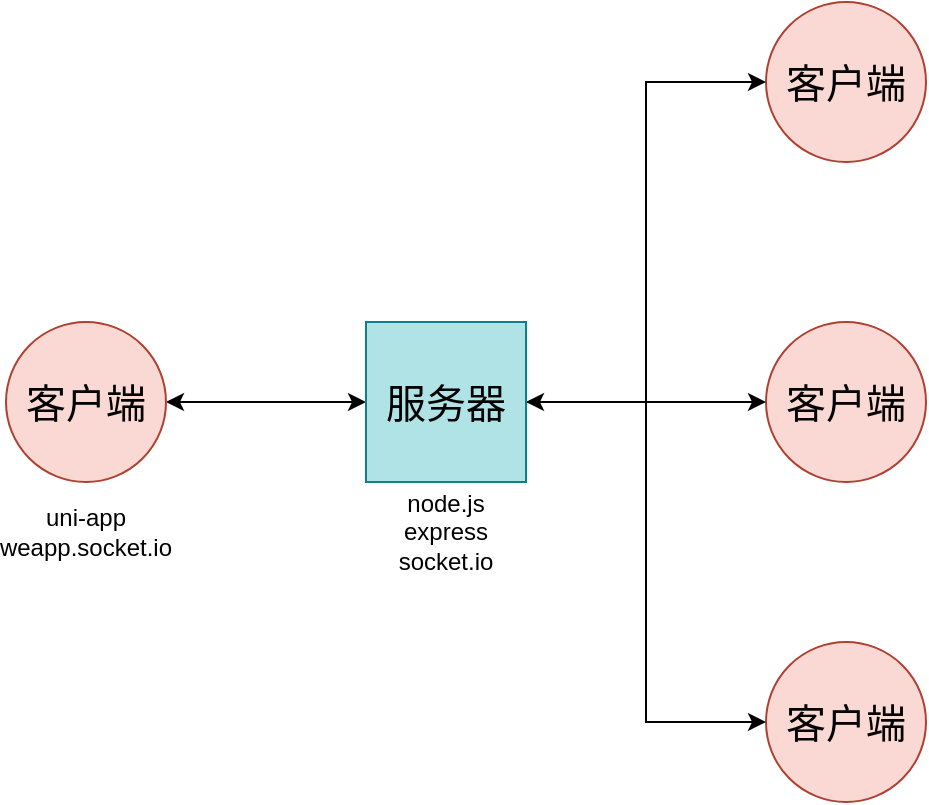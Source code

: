 <mxfile version="21.6.8" type="device">
  <diagram name="第 1 页" id="1HiN1_PNhQZ_fYjnmEiC">
    <mxGraphModel dx="1018" dy="672" grid="1" gridSize="10" guides="1" tooltips="1" connect="1" arrows="1" fold="1" page="1" pageScale="1" pageWidth="827" pageHeight="1169" math="0" shadow="0">
      <root>
        <mxCell id="0" />
        <mxCell id="1" parent="0" />
        <mxCell id="KMZQB-fk8LDtLsTNMtub-6" style="edgeStyle=orthogonalEdgeStyle;rounded=0;orthogonalLoop=1;jettySize=auto;html=1;entryX=0;entryY=0.5;entryDx=0;entryDy=0;startArrow=classic;startFill=1;" edge="1" parent="1" source="KMZQB-fk8LDtLsTNMtub-1" target="KMZQB-fk8LDtLsTNMtub-5">
          <mxGeometry relative="1" as="geometry" />
        </mxCell>
        <mxCell id="KMZQB-fk8LDtLsTNMtub-1" value="客户端" style="ellipse;whiteSpace=wrap;html=1;aspect=fixed;fillColor=#fad9d5;strokeColor=#ae4132;fontColor=#000000;fontFamily=楷体;fontSize=20;" vertex="1" parent="1">
          <mxGeometry x="60" y="200" width="80" height="80" as="geometry" />
        </mxCell>
        <mxCell id="KMZQB-fk8LDtLsTNMtub-2" value="客户端" style="ellipse;whiteSpace=wrap;html=1;aspect=fixed;fillColor=#fad9d5;strokeColor=#ae4132;fontColor=#000000;fontFamily=楷体;fontSize=20;" vertex="1" parent="1">
          <mxGeometry x="440" y="40" width="80" height="80" as="geometry" />
        </mxCell>
        <mxCell id="KMZQB-fk8LDtLsTNMtub-3" value="客户端" style="ellipse;whiteSpace=wrap;html=1;aspect=fixed;fillColor=#fad9d5;strokeColor=#ae4132;fontColor=#000000;fontFamily=楷体;fontSize=20;" vertex="1" parent="1">
          <mxGeometry x="440" y="200" width="80" height="80" as="geometry" />
        </mxCell>
        <mxCell id="KMZQB-fk8LDtLsTNMtub-4" value="客户端" style="ellipse;whiteSpace=wrap;html=1;aspect=fixed;fillColor=#fad9d5;strokeColor=#ae4132;fontColor=#000000;fontFamily=楷体;fontSize=20;" vertex="1" parent="1">
          <mxGeometry x="440" y="360" width="80" height="80" as="geometry" />
        </mxCell>
        <mxCell id="KMZQB-fk8LDtLsTNMtub-10" style="edgeStyle=orthogonalEdgeStyle;rounded=0;orthogonalLoop=1;jettySize=auto;html=1;entryX=0;entryY=0.5;entryDx=0;entryDy=0;" edge="1" parent="1" source="KMZQB-fk8LDtLsTNMtub-5" target="KMZQB-fk8LDtLsTNMtub-2">
          <mxGeometry relative="1" as="geometry" />
        </mxCell>
        <mxCell id="KMZQB-fk8LDtLsTNMtub-11" style="edgeStyle=orthogonalEdgeStyle;rounded=0;orthogonalLoop=1;jettySize=auto;html=1;entryX=0;entryY=0.5;entryDx=0;entryDy=0;startArrow=classic;startFill=1;" edge="1" parent="1" source="KMZQB-fk8LDtLsTNMtub-5" target="KMZQB-fk8LDtLsTNMtub-3">
          <mxGeometry relative="1" as="geometry" />
        </mxCell>
        <mxCell id="KMZQB-fk8LDtLsTNMtub-12" style="edgeStyle=orthogonalEdgeStyle;rounded=0;orthogonalLoop=1;jettySize=auto;html=1;entryX=0;entryY=0.5;entryDx=0;entryDy=0;" edge="1" parent="1" source="KMZQB-fk8LDtLsTNMtub-5" target="KMZQB-fk8LDtLsTNMtub-4">
          <mxGeometry relative="1" as="geometry" />
        </mxCell>
        <mxCell id="KMZQB-fk8LDtLsTNMtub-5" value="服务器" style="whiteSpace=wrap;html=1;aspect=fixed;fontFamily=楷体;fontSize=20;fillColor=#b0e3e6;strokeColor=#0e8088;fontColor=#000000;" vertex="1" parent="1">
          <mxGeometry x="240" y="200" width="80" height="80" as="geometry" />
        </mxCell>
        <mxCell id="KMZQB-fk8LDtLsTNMtub-8" value="uni-app&lt;br&gt;weapp.socket.io" style="text;html=1;strokeColor=none;fillColor=none;align=center;verticalAlign=middle;whiteSpace=wrap;rounded=0;" vertex="1" parent="1">
          <mxGeometry x="70" y="290" width="60" height="30" as="geometry" />
        </mxCell>
        <mxCell id="KMZQB-fk8LDtLsTNMtub-9" value="node.js&lt;br&gt;express&lt;br&gt;socket.io" style="text;html=1;strokeColor=none;fillColor=none;align=center;verticalAlign=middle;whiteSpace=wrap;rounded=0;" vertex="1" parent="1">
          <mxGeometry x="250" y="290" width="60" height="30" as="geometry" />
        </mxCell>
      </root>
    </mxGraphModel>
  </diagram>
</mxfile>
